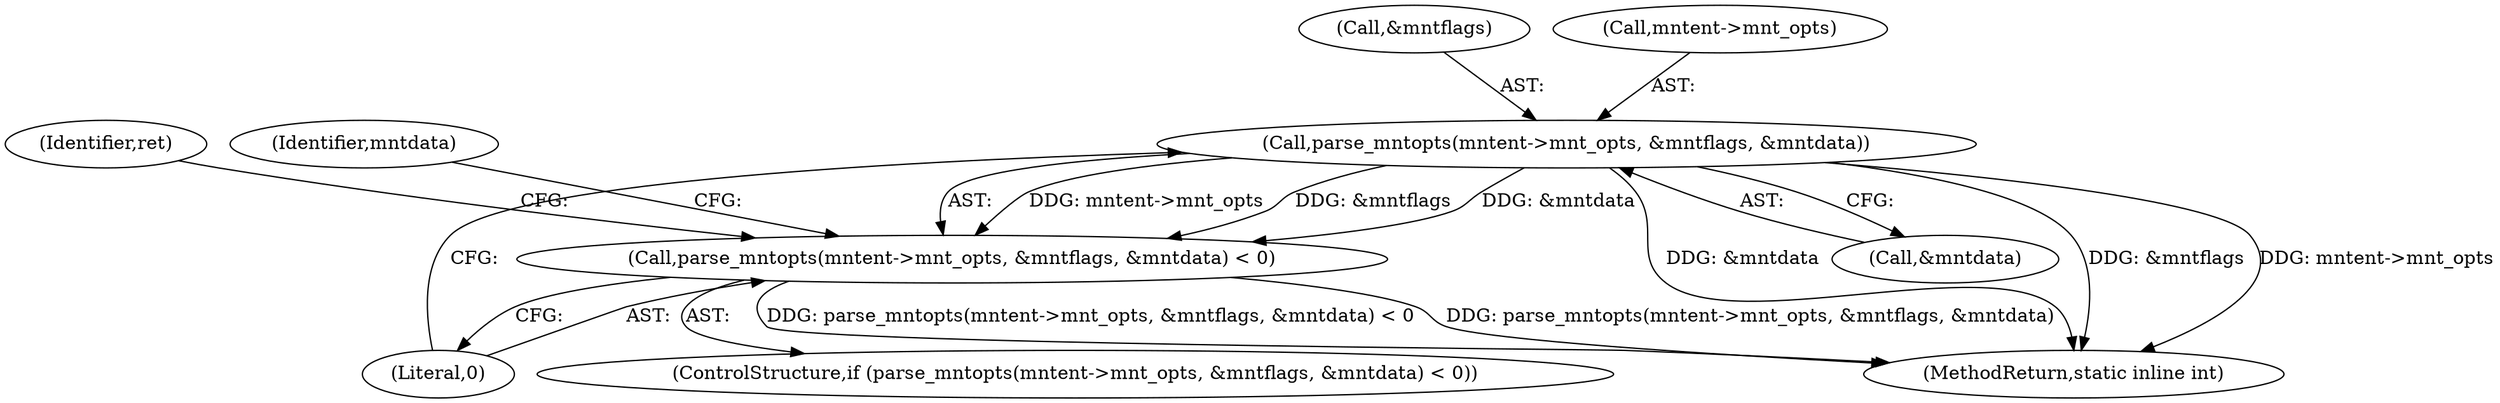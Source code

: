 digraph "0_lxc_592fd47a6245508b79fe6ac819fe6d3b2c1289be_7@pointer" {
"1000135" [label="(Call,parse_mntopts(mntent->mnt_opts, &mntflags, &mntdata))"];
"1000134" [label="(Call,parse_mntopts(mntent->mnt_opts, &mntflags, &mntdata) < 0)"];
"1000134" [label="(Call,parse_mntopts(mntent->mnt_opts, &mntflags, &mntdata) < 0)"];
"1000135" [label="(Call,parse_mntopts(mntent->mnt_opts, &mntflags, &mntdata))"];
"1000151" [label="(Identifier,ret)"];
"1000133" [label="(ControlStructure,if (parse_mntopts(mntent->mnt_opts, &mntflags, &mntdata) < 0))"];
"1000139" [label="(Call,&mntflags)"];
"1000136" [label="(Call,mntent->mnt_opts)"];
"1000146" [label="(Identifier,mntdata)"];
"1000168" [label="(MethodReturn,static inline int)"];
"1000143" [label="(Literal,0)"];
"1000141" [label="(Call,&mntdata)"];
"1000135" -> "1000134"  [label="AST: "];
"1000135" -> "1000141"  [label="CFG: "];
"1000136" -> "1000135"  [label="AST: "];
"1000139" -> "1000135"  [label="AST: "];
"1000141" -> "1000135"  [label="AST: "];
"1000143" -> "1000135"  [label="CFG: "];
"1000135" -> "1000168"  [label="DDG: &mntdata"];
"1000135" -> "1000168"  [label="DDG: &mntflags"];
"1000135" -> "1000168"  [label="DDG: mntent->mnt_opts"];
"1000135" -> "1000134"  [label="DDG: mntent->mnt_opts"];
"1000135" -> "1000134"  [label="DDG: &mntflags"];
"1000135" -> "1000134"  [label="DDG: &mntdata"];
"1000134" -> "1000133"  [label="AST: "];
"1000134" -> "1000143"  [label="CFG: "];
"1000143" -> "1000134"  [label="AST: "];
"1000146" -> "1000134"  [label="CFG: "];
"1000151" -> "1000134"  [label="CFG: "];
"1000134" -> "1000168"  [label="DDG: parse_mntopts(mntent->mnt_opts, &mntflags, &mntdata) < 0"];
"1000134" -> "1000168"  [label="DDG: parse_mntopts(mntent->mnt_opts, &mntflags, &mntdata)"];
}

